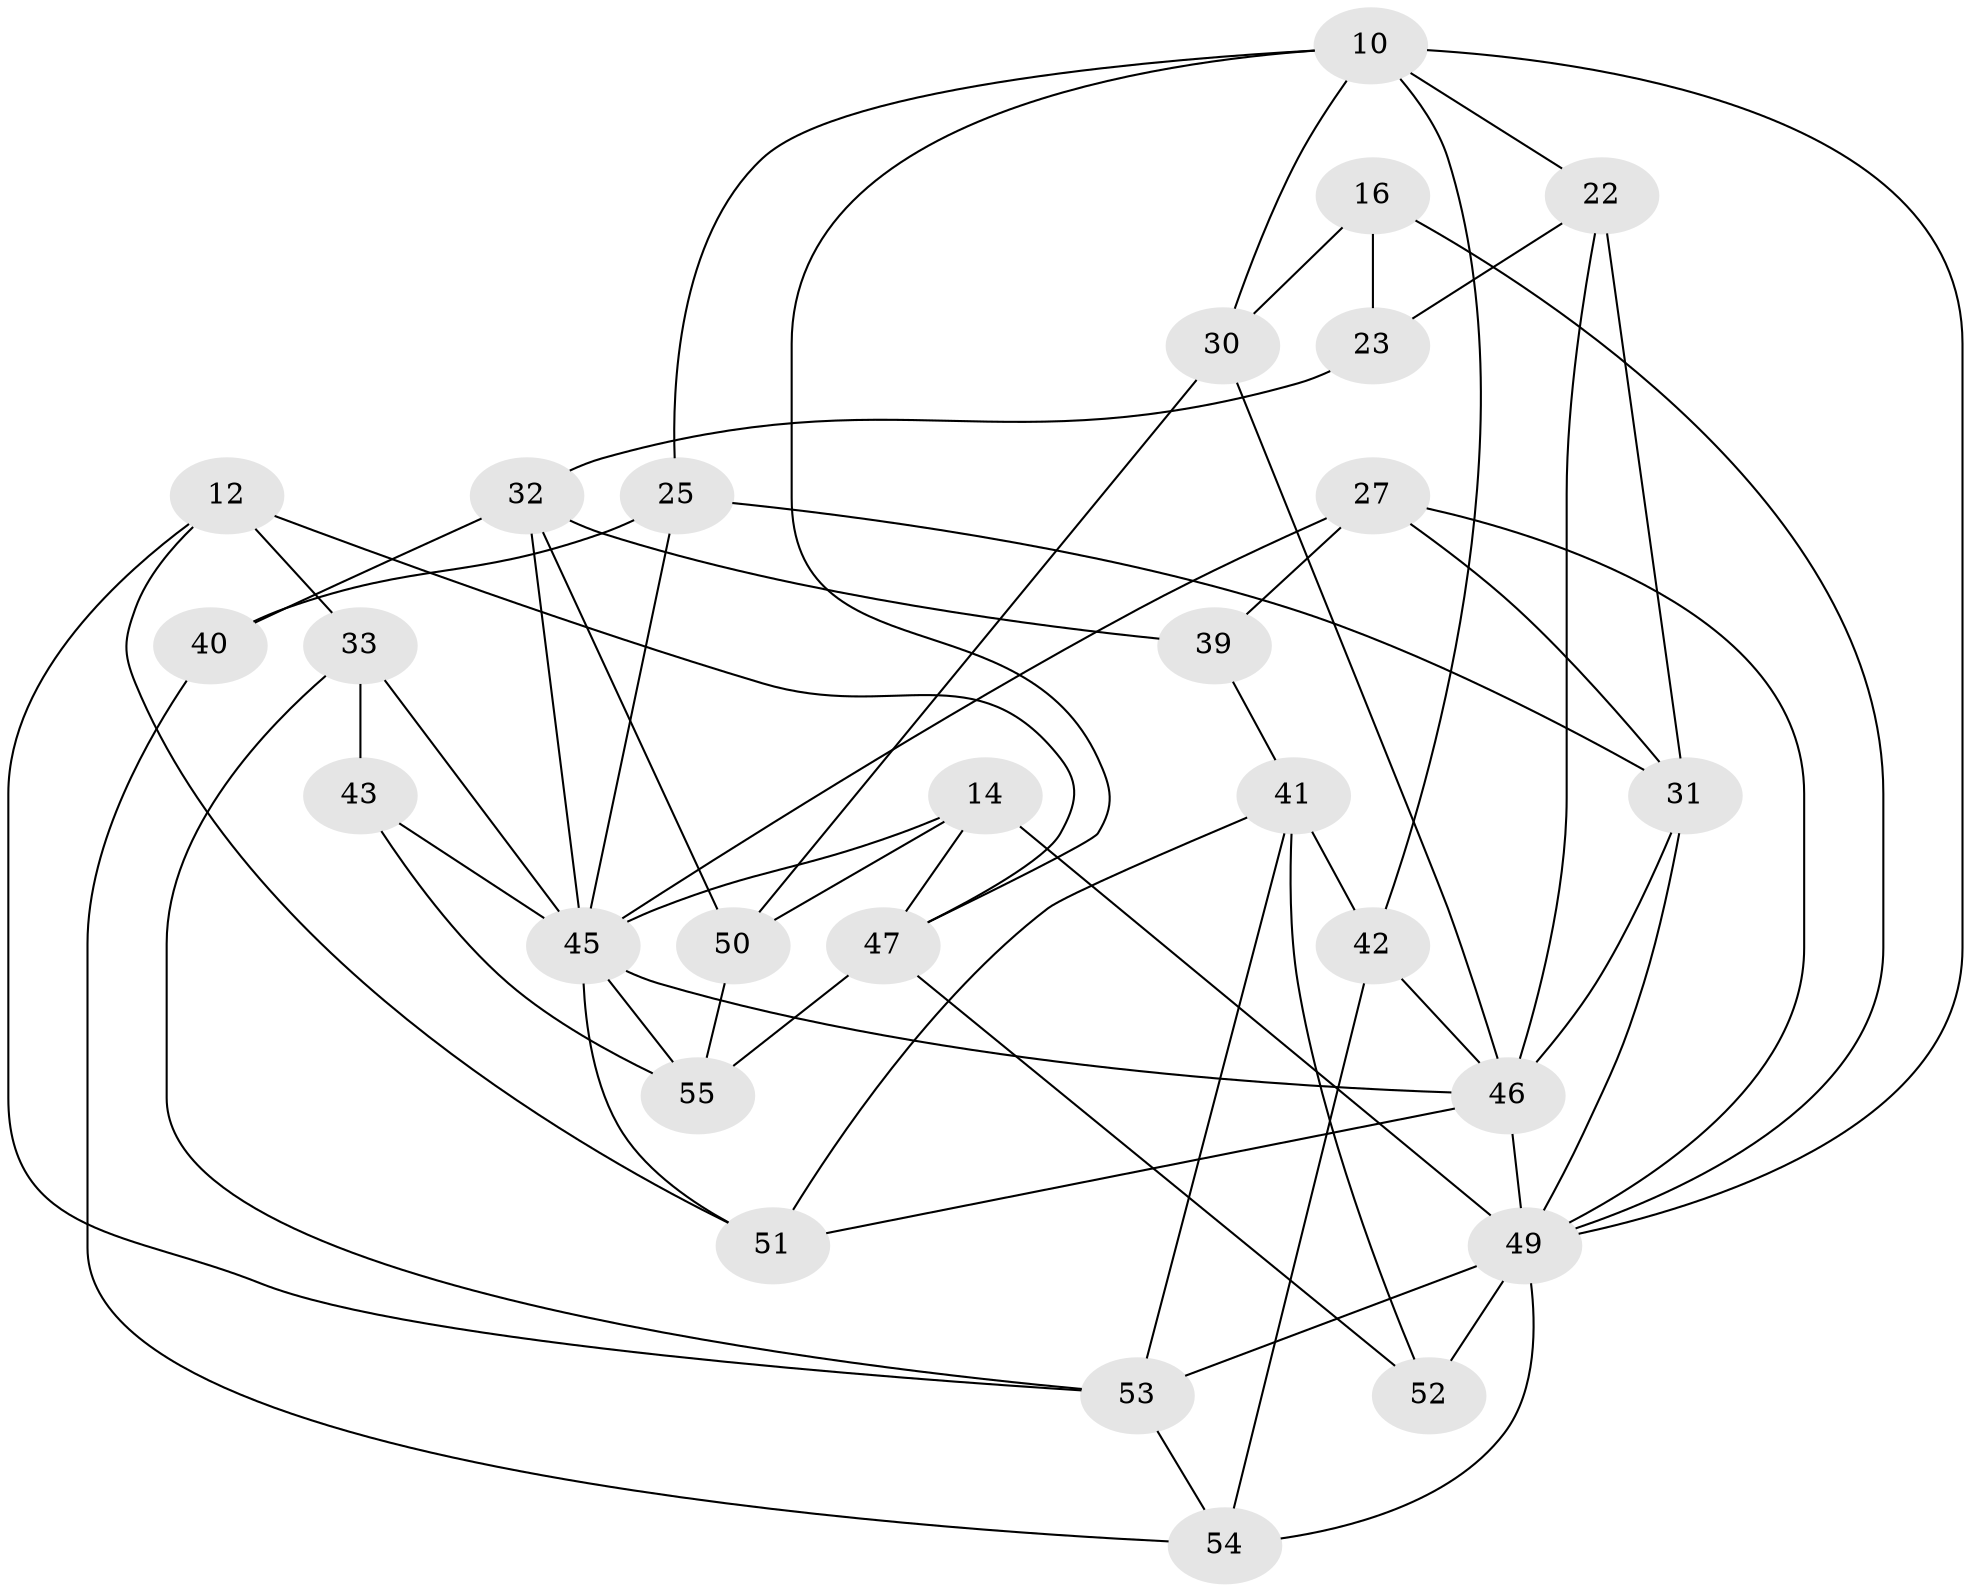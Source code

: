 // original degree distribution, {4: 1.0}
// Generated by graph-tools (version 1.1) at 2025/01/03/04/25 22:01:32]
// undirected, 27 vertices, 61 edges
graph export_dot {
graph [start="1"]
  node [color=gray90,style=filled];
  10 [super="+6"];
  12;
  14;
  16 [super="+8"];
  22;
  23;
  25;
  27 [super="+11"];
  30 [super="+29"];
  31 [super="+17"];
  32 [super="+18"];
  33 [super="+15"];
  39;
  40;
  41 [super="+21"];
  42;
  43;
  45 [super="+44+37"];
  46 [super="+35"];
  47 [super="+13"];
  49 [super="+24+34+20"];
  50;
  51 [super="+38"];
  52;
  53 [super="+5+36"];
  54;
  55 [super="+48"];
  10 -- 42;
  10 -- 25;
  10 -- 30;
  10 -- 49;
  10 -- 22;
  10 -- 47;
  12 -- 51;
  12 -- 53;
  12 -- 33;
  12 -- 47;
  14 -- 47;
  14 -- 50;
  14 -- 49;
  14 -- 45;
  16 -- 23 [weight=2];
  16 -- 30 [weight=2];
  16 -- 49 [weight=2];
  22 -- 46;
  22 -- 23;
  22 -- 31;
  23 -- 32;
  25 -- 40;
  25 -- 45;
  25 -- 31;
  27 -- 39 [weight=2];
  27 -- 31;
  27 -- 49;
  27 -- 45 [weight=2];
  30 -- 50;
  30 -- 46 [weight=2];
  31 -- 46;
  31 -- 49 [weight=2];
  32 -- 50;
  32 -- 40 [weight=2];
  32 -- 39;
  32 -- 45;
  33 -- 43 [weight=2];
  33 -- 45 [weight=2];
  33 -- 53;
  39 -- 41;
  40 -- 54;
  41 -- 52;
  41 -- 51;
  41 -- 53 [weight=2];
  41 -- 42;
  42 -- 54;
  42 -- 46;
  43 -- 45;
  43 -- 55;
  45 -- 51 [weight=2];
  45 -- 55 [weight=4];
  45 -- 46 [weight=2];
  46 -- 49;
  46 -- 51 [weight=2];
  47 -- 55 [weight=2];
  47 -- 52;
  49 -- 52 [weight=2];
  49 -- 53 [weight=3];
  49 -- 54;
  50 -- 55;
  53 -- 54;
}
